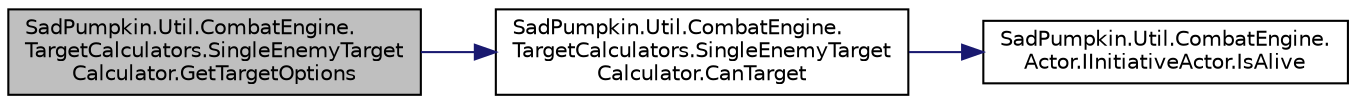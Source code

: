 digraph "SadPumpkin.Util.CombatEngine.TargetCalculators.SingleEnemyTargetCalculator.GetTargetOptions"
{
 // LATEX_PDF_SIZE
  edge [fontname="Helvetica",fontsize="10",labelfontname="Helvetica",labelfontsize="10"];
  node [fontname="Helvetica",fontsize="10",shape=record];
  rankdir="LR";
  Node1 [label="SadPumpkin.Util.CombatEngine.\lTargetCalculators.SingleEnemyTarget\lCalculator.GetTargetOptions",height=0.2,width=0.4,color="black", fillcolor="grey75", style="filled", fontcolor="black",tooltip="Calculate all possible targeting permutations."];
  Node1 -> Node2 [color="midnightblue",fontsize="10",style="solid",fontname="Helvetica"];
  Node2 [label="SadPumpkin.Util.CombatEngine.\lTargetCalculators.SingleEnemyTarget\lCalculator.CanTarget",height=0.2,width=0.4,color="black", fillcolor="white", style="filled",URL="$class_sad_pumpkin_1_1_util_1_1_combat_engine_1_1_target_calculators_1_1_single_enemy_target_calculator.html#a7400cbfafe8dce63ae4b86200bffb2a7",tooltip="Determines if the given Actor is targetable or not."];
  Node2 -> Node3 [color="midnightblue",fontsize="10",style="solid",fontname="Helvetica"];
  Node3 [label="SadPumpkin.Util.CombatEngine.\lActor.IInitiativeActor.IsAlive",height=0.2,width=0.4,color="black", fillcolor="white", style="filled",URL="$interface_sad_pumpkin_1_1_util_1_1_combat_engine_1_1_actor_1_1_i_initiative_actor.html#ae3c3049df0dee98152bb0b335d65f645",tooltip="Is this Actor currently an active combatant."];
}
